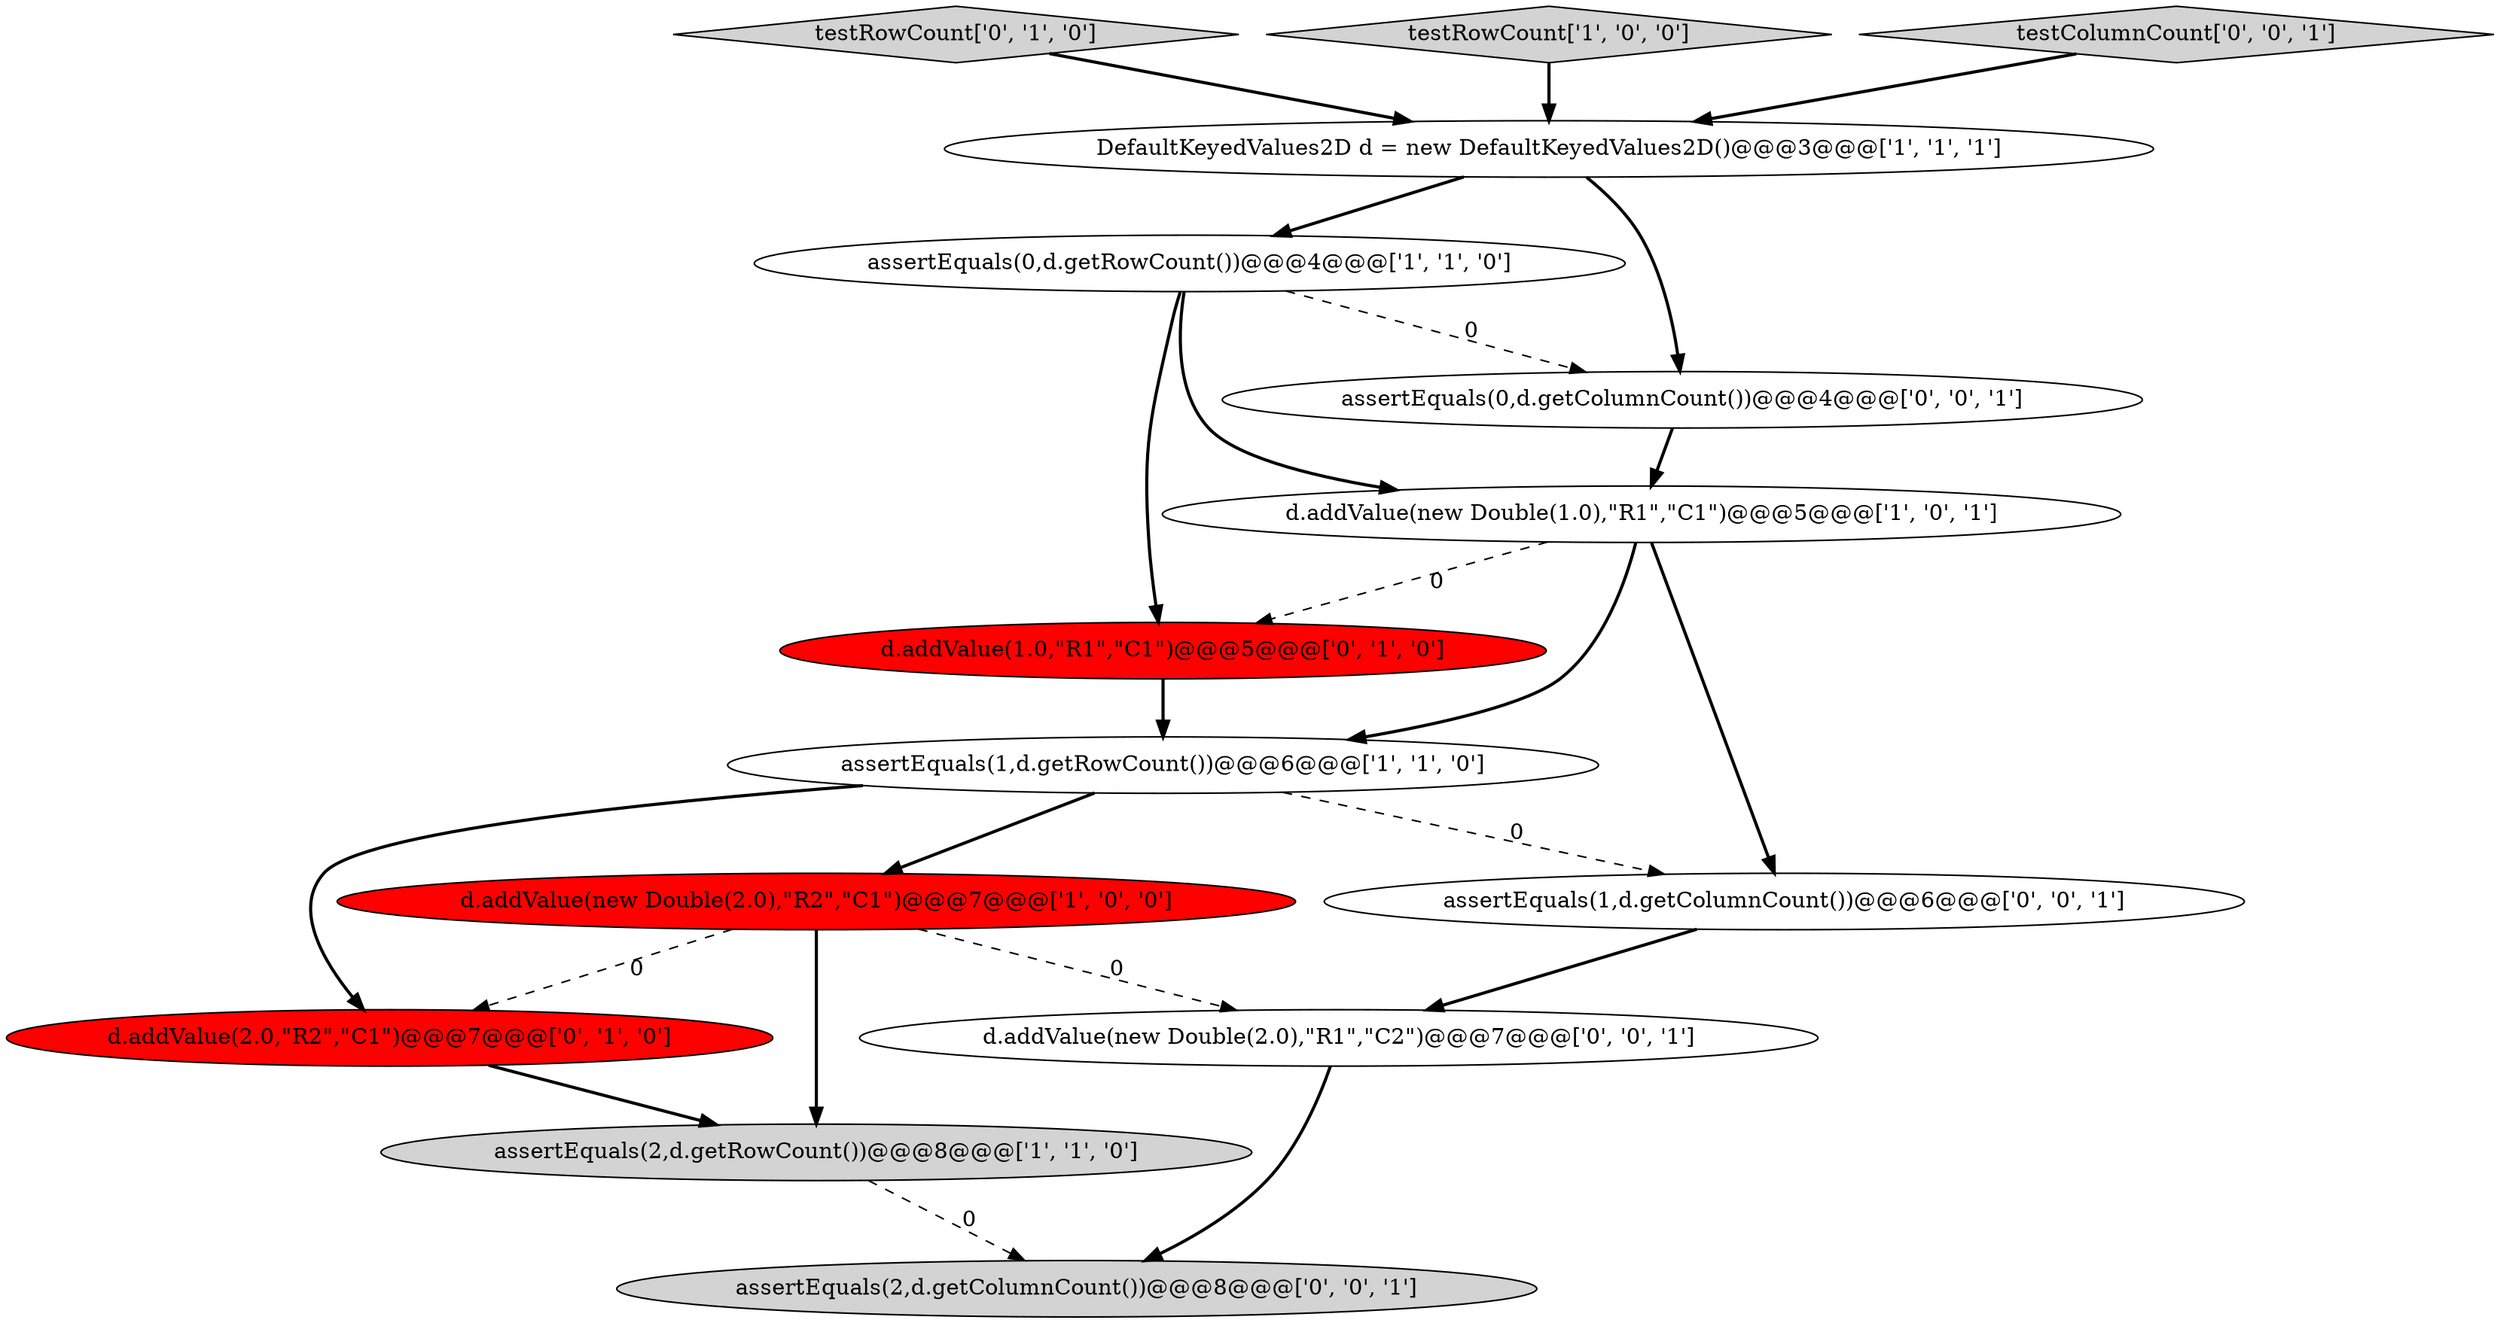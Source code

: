 digraph {
4 [style = filled, label = "assertEquals(2,d.getRowCount())@@@8@@@['1', '1', '0']", fillcolor = lightgray, shape = ellipse image = "AAA0AAABBB1BBB"];
12 [style = filled, label = "assertEquals(1,d.getColumnCount())@@@6@@@['0', '0', '1']", fillcolor = white, shape = ellipse image = "AAA0AAABBB3BBB"];
14 [style = filled, label = "assertEquals(2,d.getColumnCount())@@@8@@@['0', '0', '1']", fillcolor = lightgray, shape = ellipse image = "AAA0AAABBB3BBB"];
9 [style = filled, label = "d.addValue(2.0,\"R2\",\"C1\")@@@7@@@['0', '1', '0']", fillcolor = red, shape = ellipse image = "AAA1AAABBB2BBB"];
1 [style = filled, label = "assertEquals(0,d.getRowCount())@@@4@@@['1', '1', '0']", fillcolor = white, shape = ellipse image = "AAA0AAABBB1BBB"];
6 [style = filled, label = "assertEquals(1,d.getRowCount())@@@6@@@['1', '1', '0']", fillcolor = white, shape = ellipse image = "AAA0AAABBB1BBB"];
0 [style = filled, label = "DefaultKeyedValues2D d = new DefaultKeyedValues2D()@@@3@@@['1', '1', '1']", fillcolor = white, shape = ellipse image = "AAA0AAABBB1BBB"];
8 [style = filled, label = "testRowCount['0', '1', '0']", fillcolor = lightgray, shape = diamond image = "AAA0AAABBB2BBB"];
3 [style = filled, label = "d.addValue(new Double(2.0),\"R2\",\"C1\")@@@7@@@['1', '0', '0']", fillcolor = red, shape = ellipse image = "AAA1AAABBB1BBB"];
5 [style = filled, label = "testRowCount['1', '0', '0']", fillcolor = lightgray, shape = diamond image = "AAA0AAABBB1BBB"];
13 [style = filled, label = "assertEquals(0,d.getColumnCount())@@@4@@@['0', '0', '1']", fillcolor = white, shape = ellipse image = "AAA0AAABBB3BBB"];
11 [style = filled, label = "d.addValue(new Double(2.0),\"R1\",\"C2\")@@@7@@@['0', '0', '1']", fillcolor = white, shape = ellipse image = "AAA0AAABBB3BBB"];
10 [style = filled, label = "testColumnCount['0', '0', '1']", fillcolor = lightgray, shape = diamond image = "AAA0AAABBB3BBB"];
2 [style = filled, label = "d.addValue(new Double(1.0),\"R1\",\"C1\")@@@5@@@['1', '0', '1']", fillcolor = white, shape = ellipse image = "AAA0AAABBB1BBB"];
7 [style = filled, label = "d.addValue(1.0,\"R1\",\"C1\")@@@5@@@['0', '1', '0']", fillcolor = red, shape = ellipse image = "AAA1AAABBB2BBB"];
6->3 [style = bold, label=""];
0->13 [style = bold, label=""];
11->14 [style = bold, label=""];
2->6 [style = bold, label=""];
9->4 [style = bold, label=""];
12->11 [style = bold, label=""];
2->7 [style = dashed, label="0"];
3->4 [style = bold, label=""];
1->7 [style = bold, label=""];
2->12 [style = bold, label=""];
6->12 [style = dashed, label="0"];
1->13 [style = dashed, label="0"];
8->0 [style = bold, label=""];
5->0 [style = bold, label=""];
3->9 [style = dashed, label="0"];
0->1 [style = bold, label=""];
10->0 [style = bold, label=""];
7->6 [style = bold, label=""];
4->14 [style = dashed, label="0"];
1->2 [style = bold, label=""];
6->9 [style = bold, label=""];
3->11 [style = dashed, label="0"];
13->2 [style = bold, label=""];
}

